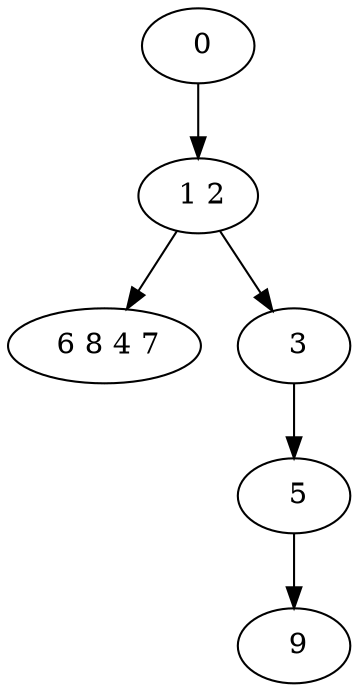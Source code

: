 digraph mytree {
" 0" -> " 1 2";
" 1 2" -> " 6 8 4 7";
" 1 2" -> " 3";
" 5" -> " 9";
" 9";
" 6 8 4 7";
" 3" -> " 5";
}
